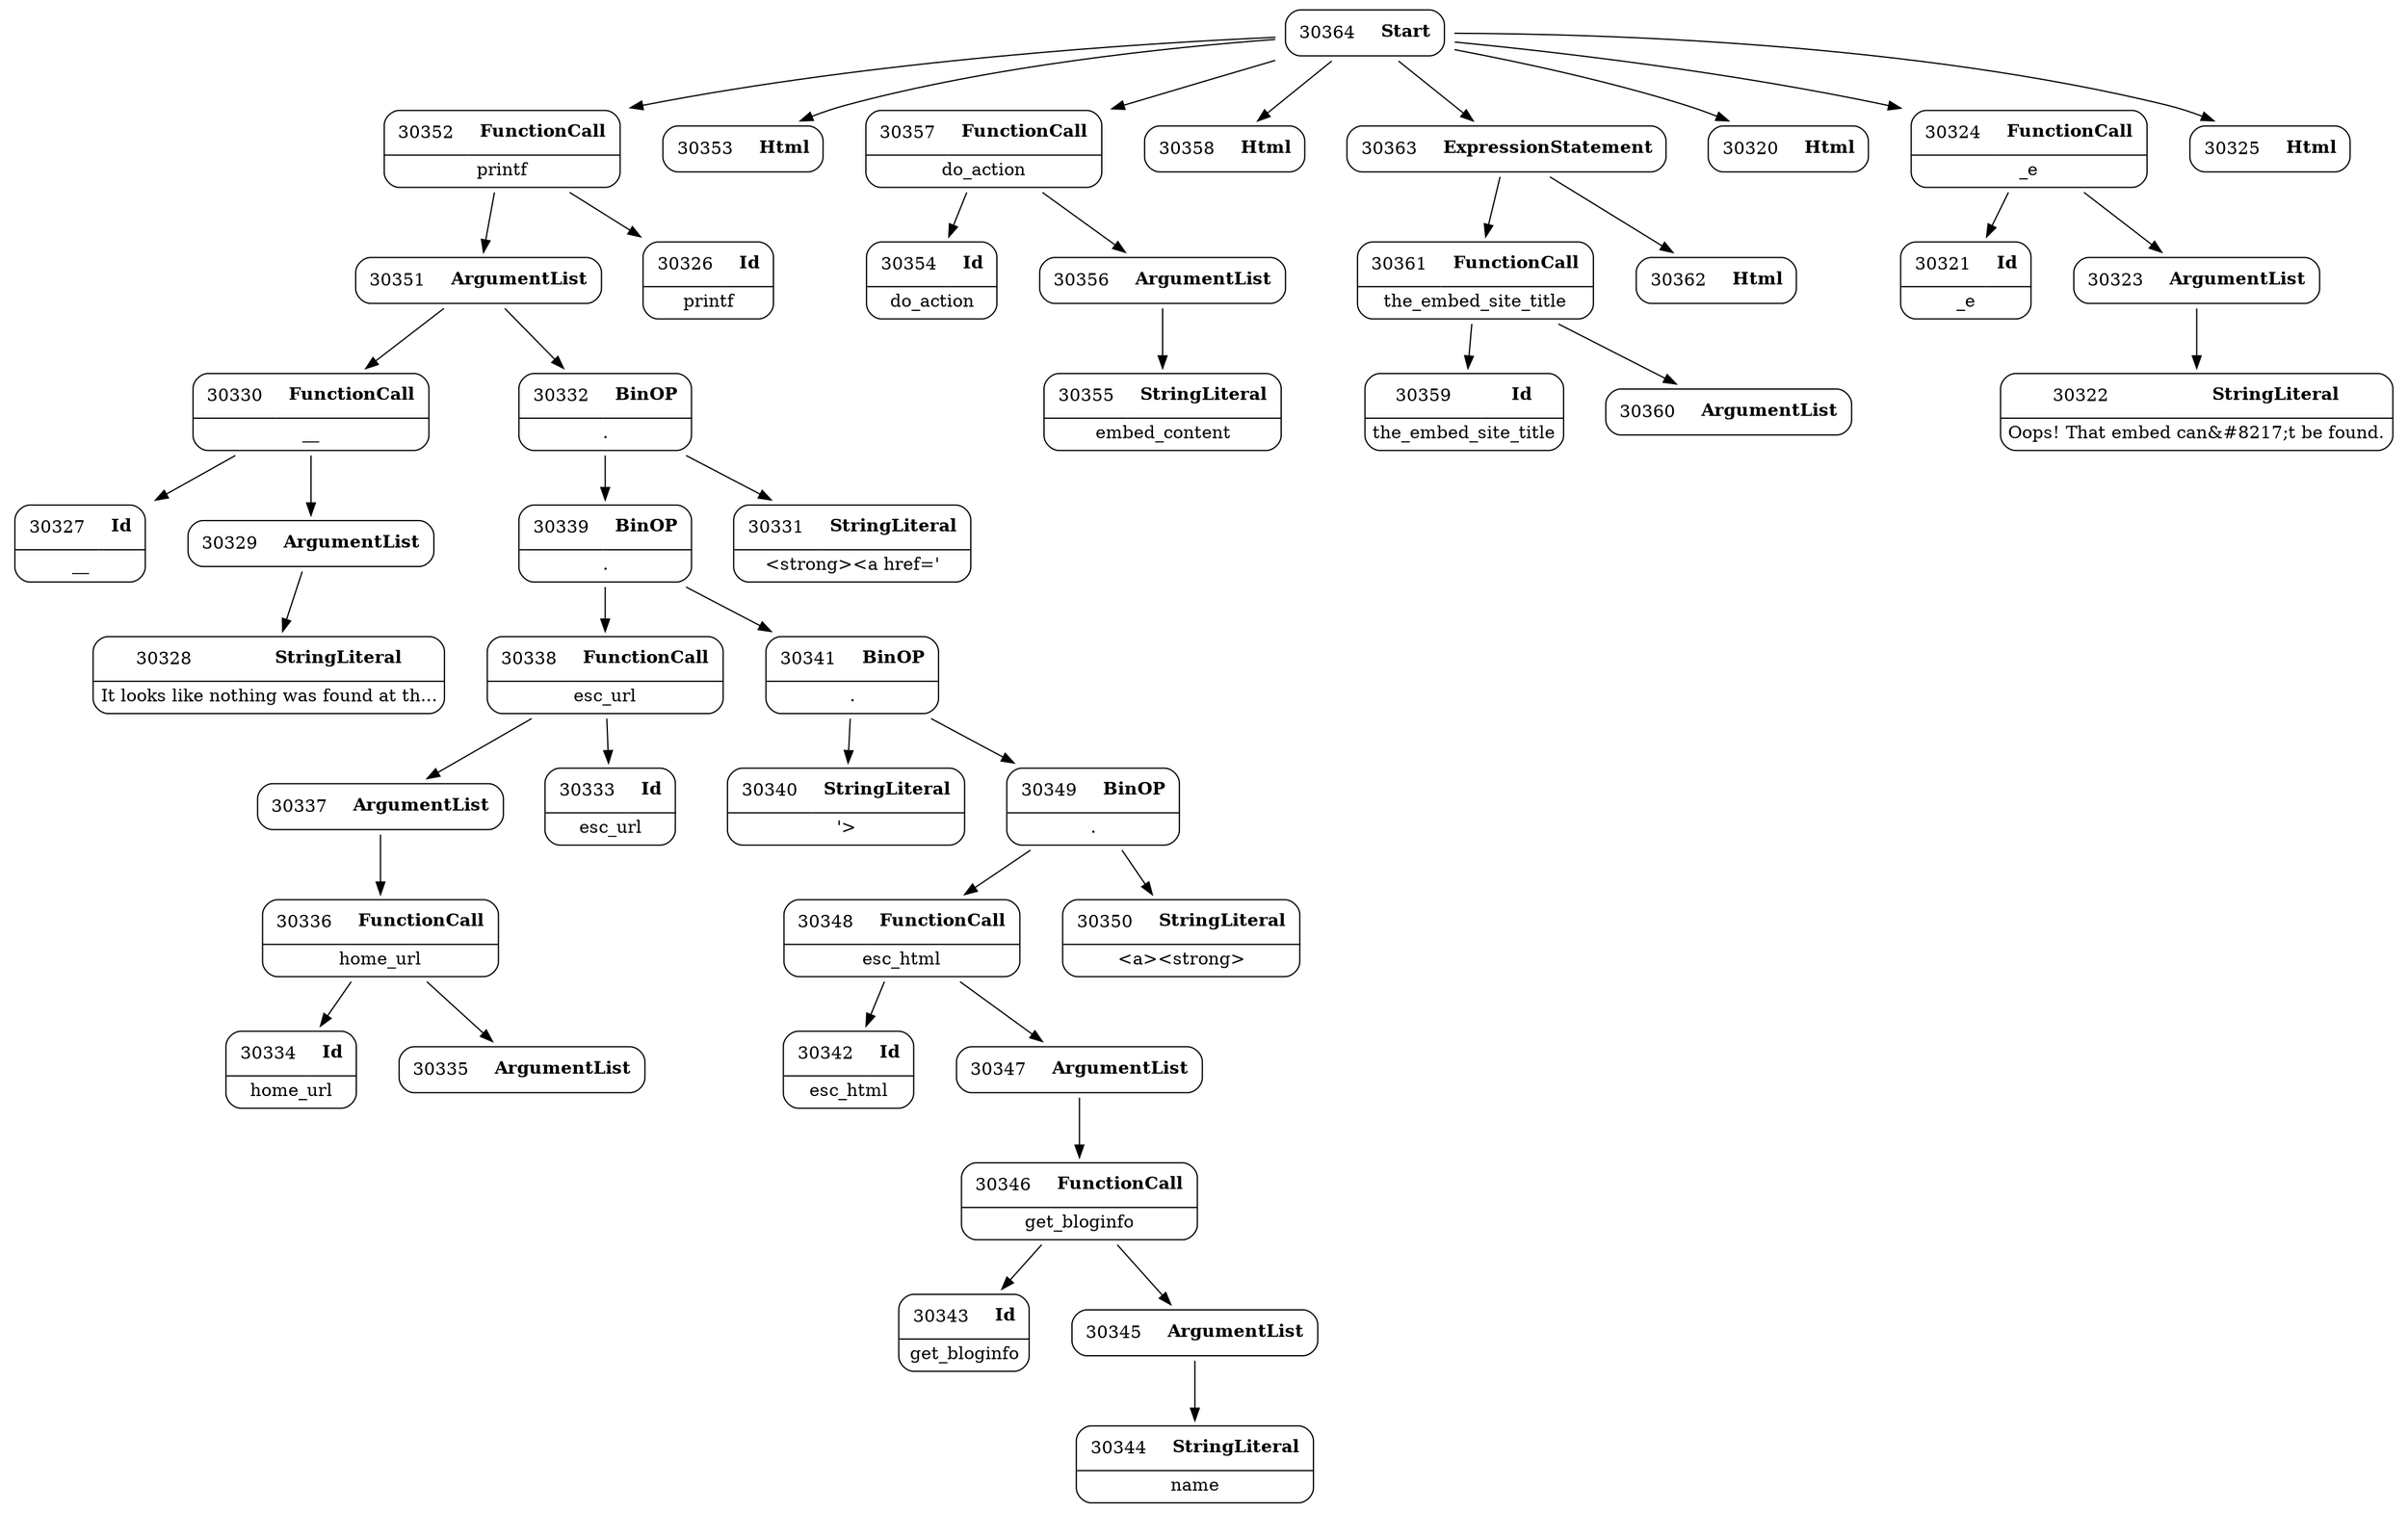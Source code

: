 digraph ast {
node [shape=none];
30336 [label=<<TABLE border='1' cellspacing='0' cellpadding='10' style='rounded' ><TR><TD border='0'>30336</TD><TD border='0'><B>FunctionCall</B></TD></TR><HR/><TR><TD border='0' cellpadding='5' colspan='2'>home_url</TD></TR></TABLE>>];
30336 -> 30334 [weight=2];
30336 -> 30335 [weight=2];
30337 [label=<<TABLE border='1' cellspacing='0' cellpadding='10' style='rounded' ><TR><TD border='0'>30337</TD><TD border='0'><B>ArgumentList</B></TD></TR></TABLE>>];
30337 -> 30336 [weight=2];
30338 [label=<<TABLE border='1' cellspacing='0' cellpadding='10' style='rounded' ><TR><TD border='0'>30338</TD><TD border='0'><B>FunctionCall</B></TD></TR><HR/><TR><TD border='0' cellpadding='5' colspan='2'>esc_url</TD></TR></TABLE>>];
30338 -> 30333 [weight=2];
30338 -> 30337 [weight=2];
30339 [label=<<TABLE border='1' cellspacing='0' cellpadding='10' style='rounded' ><TR><TD border='0'>30339</TD><TD border='0'><B>BinOP</B></TD></TR><HR/><TR><TD border='0' cellpadding='5' colspan='2'>.</TD></TR></TABLE>>];
30339 -> 30338 [weight=2];
30339 -> 30341 [weight=2];
30340 [label=<<TABLE border='1' cellspacing='0' cellpadding='10' style='rounded' ><TR><TD border='0'>30340</TD><TD border='0'><B>StringLiteral</B></TD></TR><HR/><TR><TD border='0' cellpadding='5' colspan='2'>'&gt;</TD></TR></TABLE>>];
30341 [label=<<TABLE border='1' cellspacing='0' cellpadding='10' style='rounded' ><TR><TD border='0'>30341</TD><TD border='0'><B>BinOP</B></TD></TR><HR/><TR><TD border='0' cellpadding='5' colspan='2'>.</TD></TR></TABLE>>];
30341 -> 30340 [weight=2];
30341 -> 30349 [weight=2];
30342 [label=<<TABLE border='1' cellspacing='0' cellpadding='10' style='rounded' ><TR><TD border='0'>30342</TD><TD border='0'><B>Id</B></TD></TR><HR/><TR><TD border='0' cellpadding='5' colspan='2'>esc_html</TD></TR></TABLE>>];
30343 [label=<<TABLE border='1' cellspacing='0' cellpadding='10' style='rounded' ><TR><TD border='0'>30343</TD><TD border='0'><B>Id</B></TD></TR><HR/><TR><TD border='0' cellpadding='5' colspan='2'>get_bloginfo</TD></TR></TABLE>>];
30344 [label=<<TABLE border='1' cellspacing='0' cellpadding='10' style='rounded' ><TR><TD border='0'>30344</TD><TD border='0'><B>StringLiteral</B></TD></TR><HR/><TR><TD border='0' cellpadding='5' colspan='2'>name</TD></TR></TABLE>>];
30345 [label=<<TABLE border='1' cellspacing='0' cellpadding='10' style='rounded' ><TR><TD border='0'>30345</TD><TD border='0'><B>ArgumentList</B></TD></TR></TABLE>>];
30345 -> 30344 [weight=2];
30346 [label=<<TABLE border='1' cellspacing='0' cellpadding='10' style='rounded' ><TR><TD border='0'>30346</TD><TD border='0'><B>FunctionCall</B></TD></TR><HR/><TR><TD border='0' cellpadding='5' colspan='2'>get_bloginfo</TD></TR></TABLE>>];
30346 -> 30343 [weight=2];
30346 -> 30345 [weight=2];
30347 [label=<<TABLE border='1' cellspacing='0' cellpadding='10' style='rounded' ><TR><TD border='0'>30347</TD><TD border='0'><B>ArgumentList</B></TD></TR></TABLE>>];
30347 -> 30346 [weight=2];
30348 [label=<<TABLE border='1' cellspacing='0' cellpadding='10' style='rounded' ><TR><TD border='0'>30348</TD><TD border='0'><B>FunctionCall</B></TD></TR><HR/><TR><TD border='0' cellpadding='5' colspan='2'>esc_html</TD></TR></TABLE>>];
30348 -> 30342 [weight=2];
30348 -> 30347 [weight=2];
30349 [label=<<TABLE border='1' cellspacing='0' cellpadding='10' style='rounded' ><TR><TD border='0'>30349</TD><TD border='0'><B>BinOP</B></TD></TR><HR/><TR><TD border='0' cellpadding='5' colspan='2'>.</TD></TR></TABLE>>];
30349 -> 30348 [weight=2];
30349 -> 30350 [weight=2];
30350 [label=<<TABLE border='1' cellspacing='0' cellpadding='10' style='rounded' ><TR><TD border='0'>30350</TD><TD border='0'><B>StringLiteral</B></TD></TR><HR/><TR><TD border='0' cellpadding='5' colspan='2'>&lt;a&gt;&lt;strong&gt;</TD></TR></TABLE>>];
30351 [label=<<TABLE border='1' cellspacing='0' cellpadding='10' style='rounded' ><TR><TD border='0'>30351</TD><TD border='0'><B>ArgumentList</B></TD></TR></TABLE>>];
30351 -> 30330 [weight=2];
30351 -> 30332 [weight=2];
30352 [label=<<TABLE border='1' cellspacing='0' cellpadding='10' style='rounded' ><TR><TD border='0'>30352</TD><TD border='0'><B>FunctionCall</B></TD></TR><HR/><TR><TD border='0' cellpadding='5' colspan='2'>printf</TD></TR></TABLE>>];
30352 -> 30326 [weight=2];
30352 -> 30351 [weight=2];
30353 [label=<<TABLE border='1' cellspacing='0' cellpadding='10' style='rounded' ><TR><TD border='0'>30353</TD><TD border='0'><B>Html</B></TD></TR></TABLE>>];
30354 [label=<<TABLE border='1' cellspacing='0' cellpadding='10' style='rounded' ><TR><TD border='0'>30354</TD><TD border='0'><B>Id</B></TD></TR><HR/><TR><TD border='0' cellpadding='5' colspan='2'>do_action</TD></TR></TABLE>>];
30355 [label=<<TABLE border='1' cellspacing='0' cellpadding='10' style='rounded' ><TR><TD border='0'>30355</TD><TD border='0'><B>StringLiteral</B></TD></TR><HR/><TR><TD border='0' cellpadding='5' colspan='2'>embed_content</TD></TR></TABLE>>];
30356 [label=<<TABLE border='1' cellspacing='0' cellpadding='10' style='rounded' ><TR><TD border='0'>30356</TD><TD border='0'><B>ArgumentList</B></TD></TR></TABLE>>];
30356 -> 30355 [weight=2];
30357 [label=<<TABLE border='1' cellspacing='0' cellpadding='10' style='rounded' ><TR><TD border='0'>30357</TD><TD border='0'><B>FunctionCall</B></TD></TR><HR/><TR><TD border='0' cellpadding='5' colspan='2'>do_action</TD></TR></TABLE>>];
30357 -> 30354 [weight=2];
30357 -> 30356 [weight=2];
30358 [label=<<TABLE border='1' cellspacing='0' cellpadding='10' style='rounded' ><TR><TD border='0'>30358</TD><TD border='0'><B>Html</B></TD></TR></TABLE>>];
30359 [label=<<TABLE border='1' cellspacing='0' cellpadding='10' style='rounded' ><TR><TD border='0'>30359</TD><TD border='0'><B>Id</B></TD></TR><HR/><TR><TD border='0' cellpadding='5' colspan='2'>the_embed_site_title</TD></TR></TABLE>>];
30360 [label=<<TABLE border='1' cellspacing='0' cellpadding='10' style='rounded' ><TR><TD border='0'>30360</TD><TD border='0'><B>ArgumentList</B></TD></TR></TABLE>>];
30361 [label=<<TABLE border='1' cellspacing='0' cellpadding='10' style='rounded' ><TR><TD border='0'>30361</TD><TD border='0'><B>FunctionCall</B></TD></TR><HR/><TR><TD border='0' cellpadding='5' colspan='2'>the_embed_site_title</TD></TR></TABLE>>];
30361 -> 30359 [weight=2];
30361 -> 30360 [weight=2];
30362 [label=<<TABLE border='1' cellspacing='0' cellpadding='10' style='rounded' ><TR><TD border='0'>30362</TD><TD border='0'><B>Html</B></TD></TR></TABLE>>];
30363 [label=<<TABLE border='1' cellspacing='0' cellpadding='10' style='rounded' ><TR><TD border='0'>30363</TD><TD border='0'><B>ExpressionStatement</B></TD></TR></TABLE>>];
30363 -> 30361 [weight=2];
30363 -> 30362 [weight=2];
30364 [label=<<TABLE border='1' cellspacing='0' cellpadding='10' style='rounded' ><TR><TD border='0'>30364</TD><TD border='0'><B>Start</B></TD></TR></TABLE>>];
30364 -> 30320 [weight=2];
30364 -> 30324 [weight=2];
30364 -> 30325 [weight=2];
30364 -> 30352 [weight=2];
30364 -> 30353 [weight=2];
30364 -> 30357 [weight=2];
30364 -> 30358 [weight=2];
30364 -> 30363 [weight=2];
30320 [label=<<TABLE border='1' cellspacing='0' cellpadding='10' style='rounded' ><TR><TD border='0'>30320</TD><TD border='0'><B>Html</B></TD></TR></TABLE>>];
30321 [label=<<TABLE border='1' cellspacing='0' cellpadding='10' style='rounded' ><TR><TD border='0'>30321</TD><TD border='0'><B>Id</B></TD></TR><HR/><TR><TD border='0' cellpadding='5' colspan='2'>_e</TD></TR></TABLE>>];
30322 [label=<<TABLE border='1' cellspacing='0' cellpadding='10' style='rounded' ><TR><TD border='0'>30322</TD><TD border='0'><B>StringLiteral</B></TD></TR><HR/><TR><TD border='0' cellpadding='5' colspan='2'>Oops! That embed can&amp;#8217;t be found.</TD></TR></TABLE>>];
30323 [label=<<TABLE border='1' cellspacing='0' cellpadding='10' style='rounded' ><TR><TD border='0'>30323</TD><TD border='0'><B>ArgumentList</B></TD></TR></TABLE>>];
30323 -> 30322 [weight=2];
30324 [label=<<TABLE border='1' cellspacing='0' cellpadding='10' style='rounded' ><TR><TD border='0'>30324</TD><TD border='0'><B>FunctionCall</B></TD></TR><HR/><TR><TD border='0' cellpadding='5' colspan='2'>_e</TD></TR></TABLE>>];
30324 -> 30321 [weight=2];
30324 -> 30323 [weight=2];
30325 [label=<<TABLE border='1' cellspacing='0' cellpadding='10' style='rounded' ><TR><TD border='0'>30325</TD><TD border='0'><B>Html</B></TD></TR></TABLE>>];
30326 [label=<<TABLE border='1' cellspacing='0' cellpadding='10' style='rounded' ><TR><TD border='0'>30326</TD><TD border='0'><B>Id</B></TD></TR><HR/><TR><TD border='0' cellpadding='5' colspan='2'>printf</TD></TR></TABLE>>];
30327 [label=<<TABLE border='1' cellspacing='0' cellpadding='10' style='rounded' ><TR><TD border='0'>30327</TD><TD border='0'><B>Id</B></TD></TR><HR/><TR><TD border='0' cellpadding='5' colspan='2'>__</TD></TR></TABLE>>];
30328 [label=<<TABLE border='1' cellspacing='0' cellpadding='10' style='rounded' ><TR><TD border='0'>30328</TD><TD border='0'><B>StringLiteral</B></TD></TR><HR/><TR><TD border='0' cellpadding='5' colspan='2'>It looks like nothing was found at th...</TD></TR></TABLE>>];
30329 [label=<<TABLE border='1' cellspacing='0' cellpadding='10' style='rounded' ><TR><TD border='0'>30329</TD><TD border='0'><B>ArgumentList</B></TD></TR></TABLE>>];
30329 -> 30328 [weight=2];
30330 [label=<<TABLE border='1' cellspacing='0' cellpadding='10' style='rounded' ><TR><TD border='0'>30330</TD><TD border='0'><B>FunctionCall</B></TD></TR><HR/><TR><TD border='0' cellpadding='5' colspan='2'>__</TD></TR></TABLE>>];
30330 -> 30327 [weight=2];
30330 -> 30329 [weight=2];
30331 [label=<<TABLE border='1' cellspacing='0' cellpadding='10' style='rounded' ><TR><TD border='0'>30331</TD><TD border='0'><B>StringLiteral</B></TD></TR><HR/><TR><TD border='0' cellpadding='5' colspan='2'>&lt;strong&gt;&lt;a href='</TD></TR></TABLE>>];
30332 [label=<<TABLE border='1' cellspacing='0' cellpadding='10' style='rounded' ><TR><TD border='0'>30332</TD><TD border='0'><B>BinOP</B></TD></TR><HR/><TR><TD border='0' cellpadding='5' colspan='2'>.</TD></TR></TABLE>>];
30332 -> 30331 [weight=2];
30332 -> 30339 [weight=2];
30333 [label=<<TABLE border='1' cellspacing='0' cellpadding='10' style='rounded' ><TR><TD border='0'>30333</TD><TD border='0'><B>Id</B></TD></TR><HR/><TR><TD border='0' cellpadding='5' colspan='2'>esc_url</TD></TR></TABLE>>];
30334 [label=<<TABLE border='1' cellspacing='0' cellpadding='10' style='rounded' ><TR><TD border='0'>30334</TD><TD border='0'><B>Id</B></TD></TR><HR/><TR><TD border='0' cellpadding='5' colspan='2'>home_url</TD></TR></TABLE>>];
30335 [label=<<TABLE border='1' cellspacing='0' cellpadding='10' style='rounded' ><TR><TD border='0'>30335</TD><TD border='0'><B>ArgumentList</B></TD></TR></TABLE>>];
}
